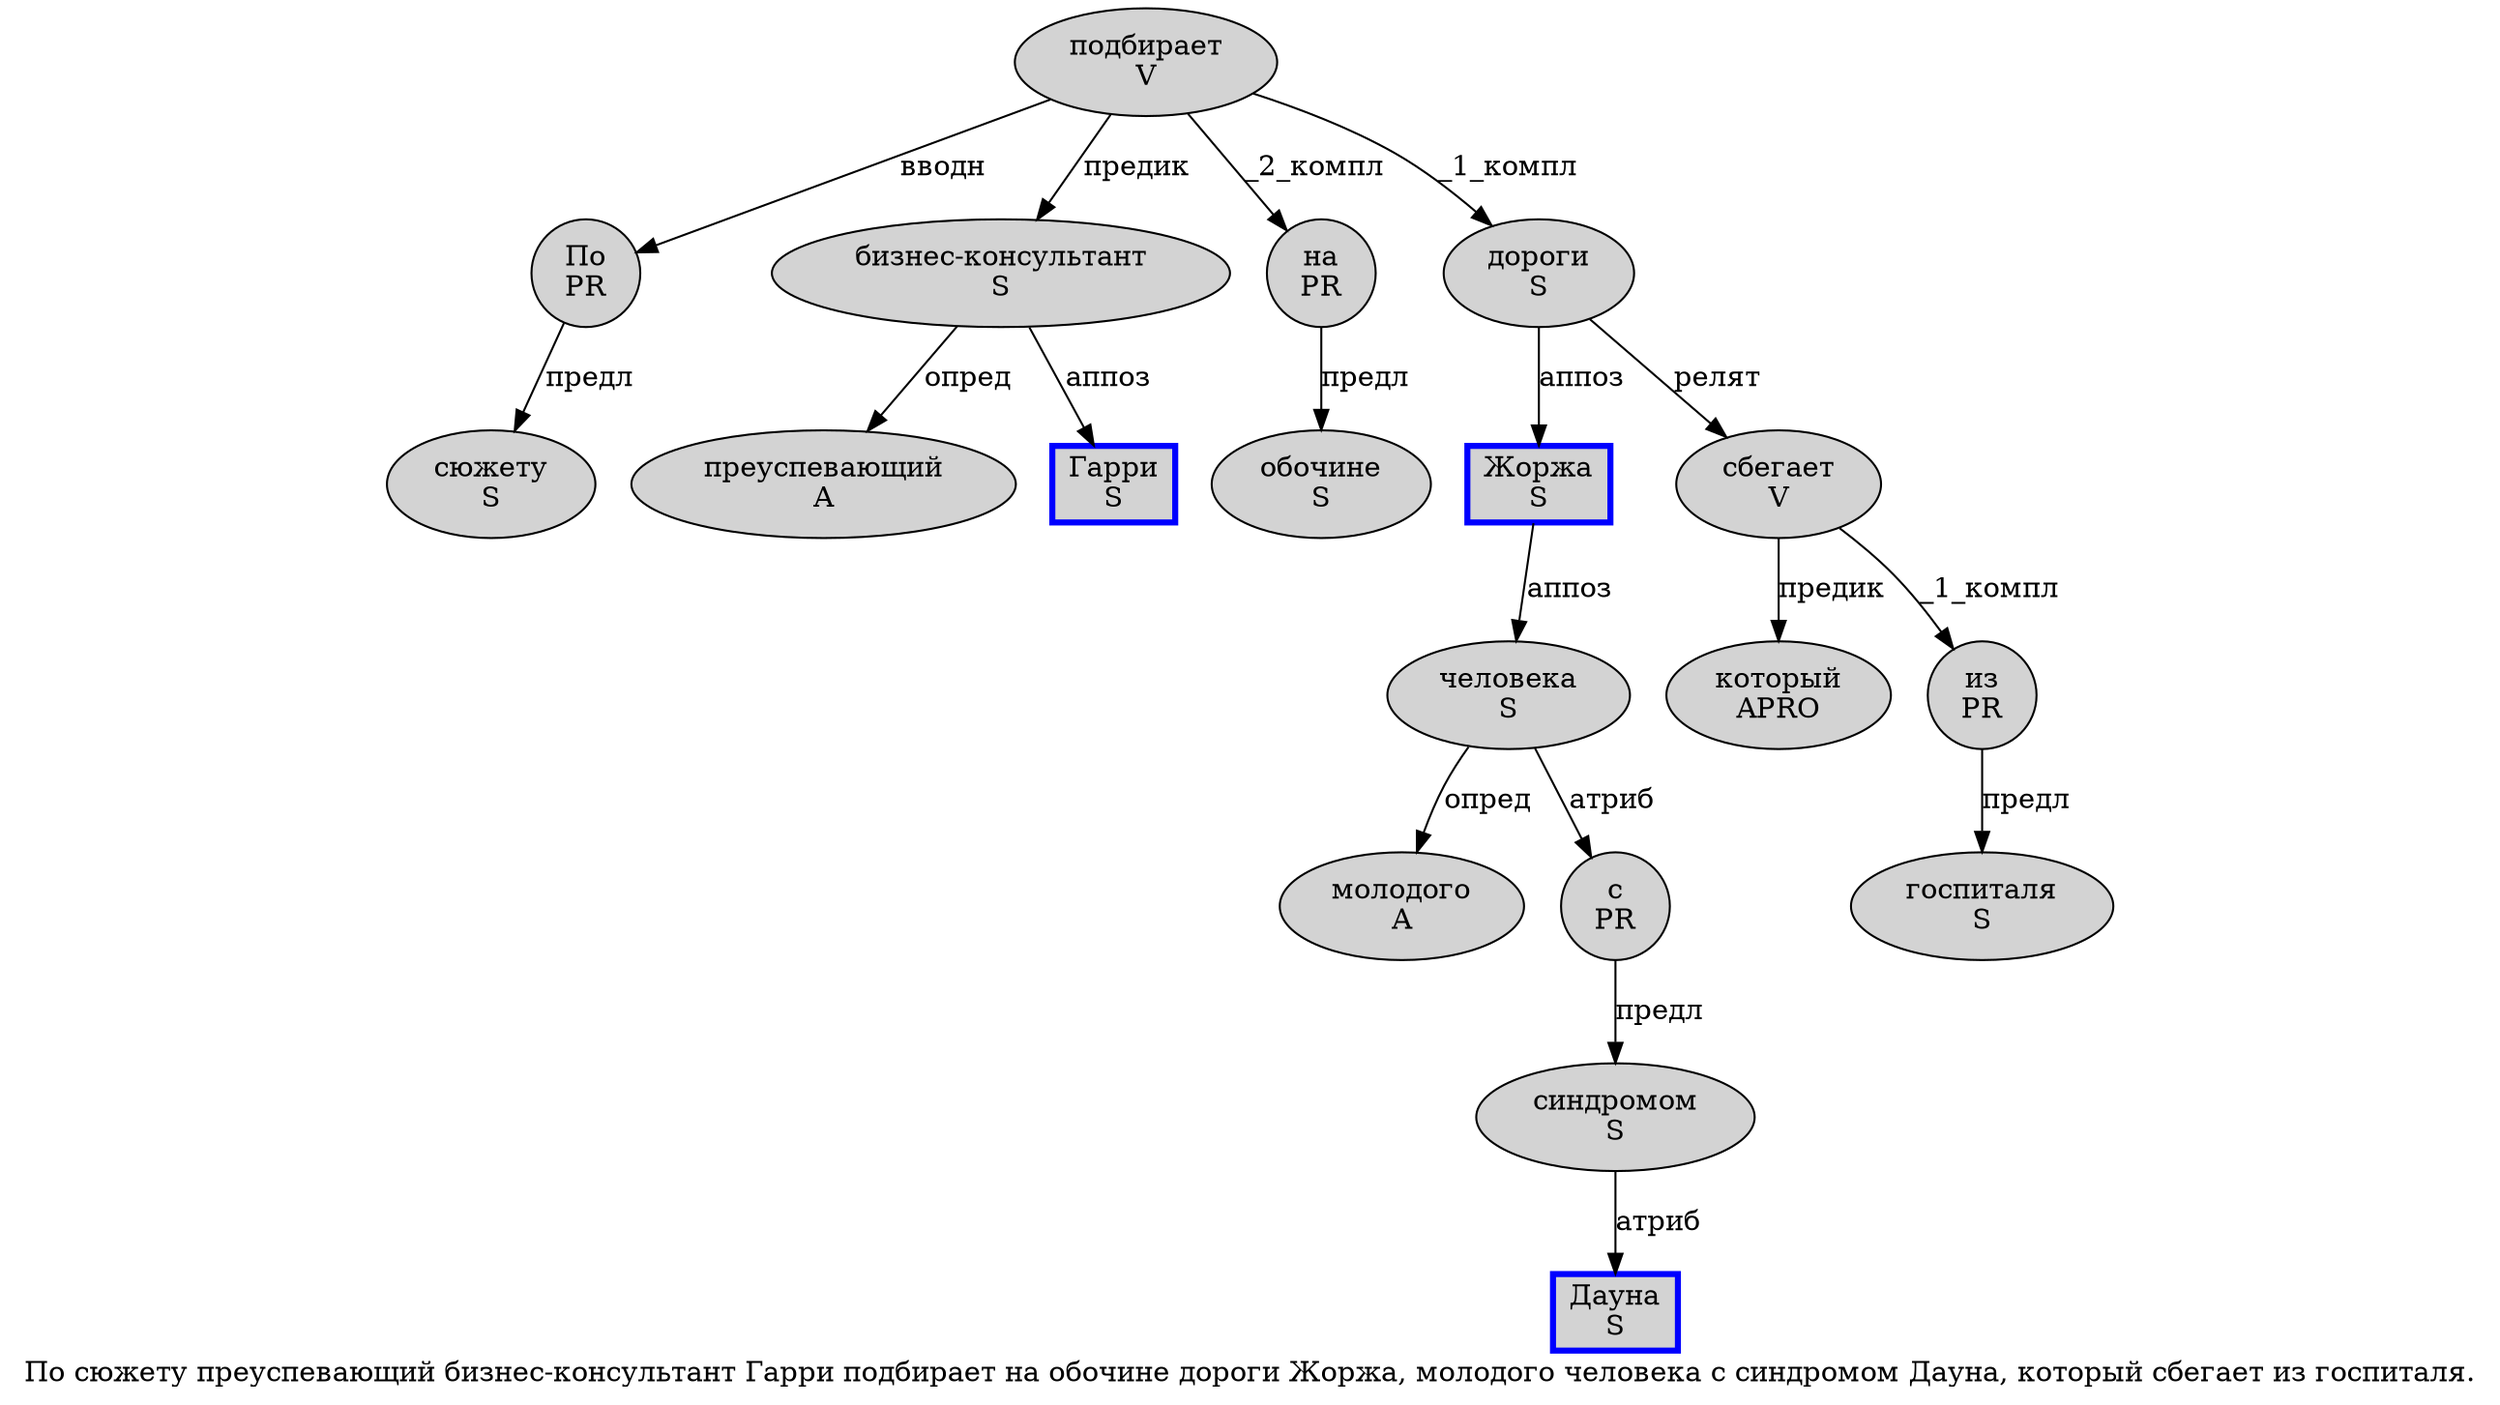 digraph SENTENCE_284 {
	graph [label="По сюжету преуспевающий бизнес-консультант Гарри подбирает на обочине дороги Жоржа, молодого человека с синдромом Дауна, который сбегает из госпиталя."]
	node [style=filled]
		0 [label="По
PR" color="" fillcolor=lightgray penwidth=1 shape=ellipse]
		1 [label="сюжету
S" color="" fillcolor=lightgray penwidth=1 shape=ellipse]
		2 [label="преуспевающий
A" color="" fillcolor=lightgray penwidth=1 shape=ellipse]
		3 [label="бизнес-консультант
S" color="" fillcolor=lightgray penwidth=1 shape=ellipse]
		4 [label="Гарри
S" color=blue fillcolor=lightgray penwidth=3 shape=box]
		5 [label="подбирает
V" color="" fillcolor=lightgray penwidth=1 shape=ellipse]
		6 [label="на
PR" color="" fillcolor=lightgray penwidth=1 shape=ellipse]
		7 [label="обочине
S" color="" fillcolor=lightgray penwidth=1 shape=ellipse]
		8 [label="дороги
S" color="" fillcolor=lightgray penwidth=1 shape=ellipse]
		9 [label="Жоржа
S" color=blue fillcolor=lightgray penwidth=3 shape=box]
		11 [label="молодого
A" color="" fillcolor=lightgray penwidth=1 shape=ellipse]
		12 [label="человека
S" color="" fillcolor=lightgray penwidth=1 shape=ellipse]
		13 [label="с
PR" color="" fillcolor=lightgray penwidth=1 shape=ellipse]
		14 [label="синдромом
S" color="" fillcolor=lightgray penwidth=1 shape=ellipse]
		15 [label="Дауна
S" color=blue fillcolor=lightgray penwidth=3 shape=box]
		17 [label="который
APRO" color="" fillcolor=lightgray penwidth=1 shape=ellipse]
		18 [label="сбегает
V" color="" fillcolor=lightgray penwidth=1 shape=ellipse]
		19 [label="из
PR" color="" fillcolor=lightgray penwidth=1 shape=ellipse]
		20 [label="госпиталя
S" color="" fillcolor=lightgray penwidth=1 shape=ellipse]
			5 -> 0 [label="вводн"]
			5 -> 3 [label="предик"]
			5 -> 6 [label="_2_компл"]
			5 -> 8 [label="_1_компл"]
			18 -> 17 [label="предик"]
			18 -> 19 [label="_1_компл"]
			9 -> 12 [label="аппоз"]
			13 -> 14 [label="предл"]
			14 -> 15 [label="атриб"]
			8 -> 9 [label="аппоз"]
			8 -> 18 [label="релят"]
			19 -> 20 [label="предл"]
			3 -> 2 [label="опред"]
			3 -> 4 [label="аппоз"]
			12 -> 11 [label="опред"]
			12 -> 13 [label="атриб"]
			0 -> 1 [label="предл"]
			6 -> 7 [label="предл"]
}